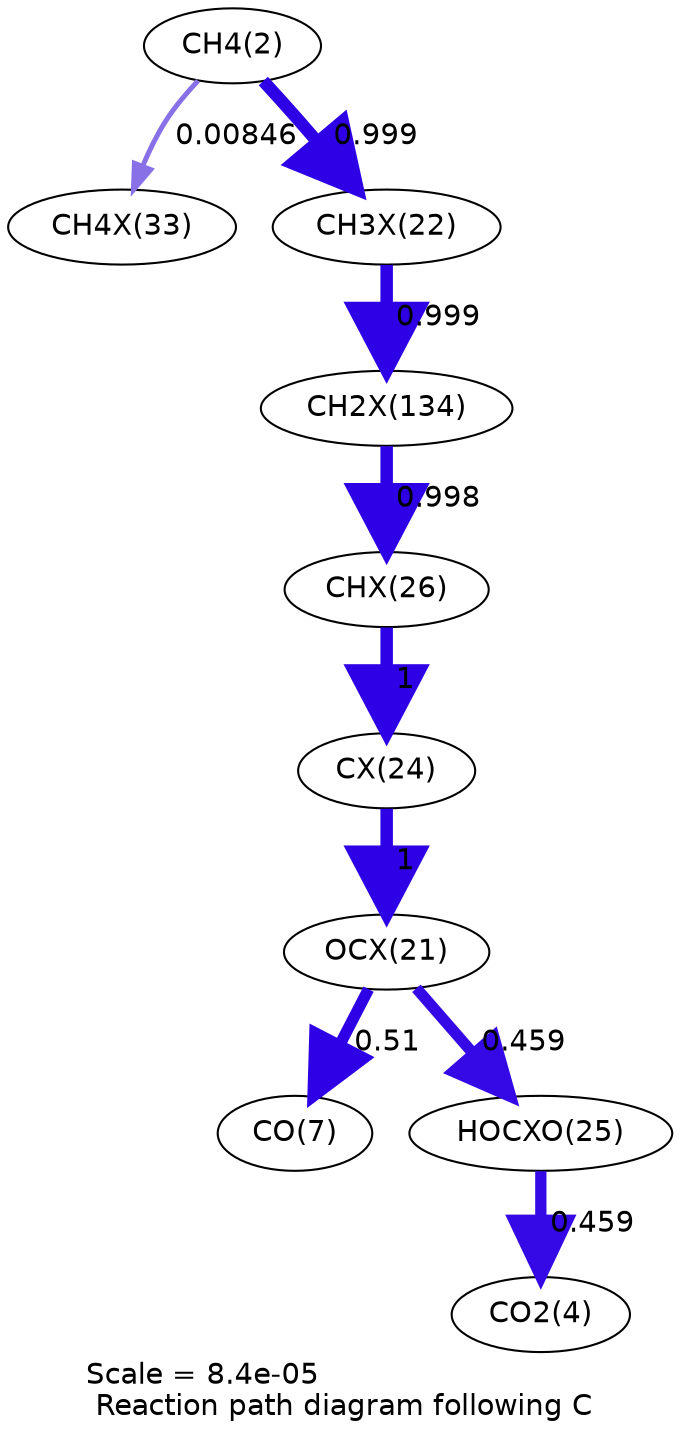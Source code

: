 digraph reaction_paths {
center=1;
s4 -> s32[fontname="Helvetica", penwidth=2.4, arrowsize=1.2, color="0.7, 0.508, 0.9"
, label=" 0.00846"];
s4 -> s26[fontname="Helvetica", penwidth=6, arrowsize=3, color="0.7, 1.5, 0.9"
, label=" 0.999"];
s26 -> s41[fontname="Helvetica", penwidth=6, arrowsize=3, color="0.7, 1.5, 0.9"
, label=" 0.999"];
s41 -> s30[fontname="Helvetica", penwidth=6, arrowsize=3, color="0.7, 1.5, 0.9"
, label=" 0.998"];
s30 -> s28[fontname="Helvetica", penwidth=6, arrowsize=3, color="0.7, 1.5, 0.9"
, label=" 1"];
s28 -> s25[fontname="Helvetica", penwidth=6, arrowsize=3, color="0.7, 1.5, 0.9"
, label=" 1"];
s25 -> s9[fontname="Helvetica", penwidth=5.49, arrowsize=2.75, color="0.7, 1.01, 0.9"
, label=" 0.51"];
s25 -> s29[fontname="Helvetica", penwidth=5.41, arrowsize=2.71, color="0.7, 0.959, 0.9"
, label=" 0.459"];
s29 -> s6[fontname="Helvetica", penwidth=5.41, arrowsize=2.71, color="0.7, 0.959, 0.9"
, label=" 0.459"];
s4 [ fontname="Helvetica", label="CH4(2)"];
s6 [ fontname="Helvetica", label="CO2(4)"];
s9 [ fontname="Helvetica", label="CO(7)"];
s25 [ fontname="Helvetica", label="OCX(21)"];
s26 [ fontname="Helvetica", label="CH3X(22)"];
s28 [ fontname="Helvetica", label="CX(24)"];
s29 [ fontname="Helvetica", label="HOCXO(25)"];
s30 [ fontname="Helvetica", label="CHX(26)"];
s32 [ fontname="Helvetica", label="CH4X(33)"];
s41 [ fontname="Helvetica", label="CH2X(134)"];
 label = "Scale = 8.4e-05\l Reaction path diagram following C";
 fontname = "Helvetica";
}
